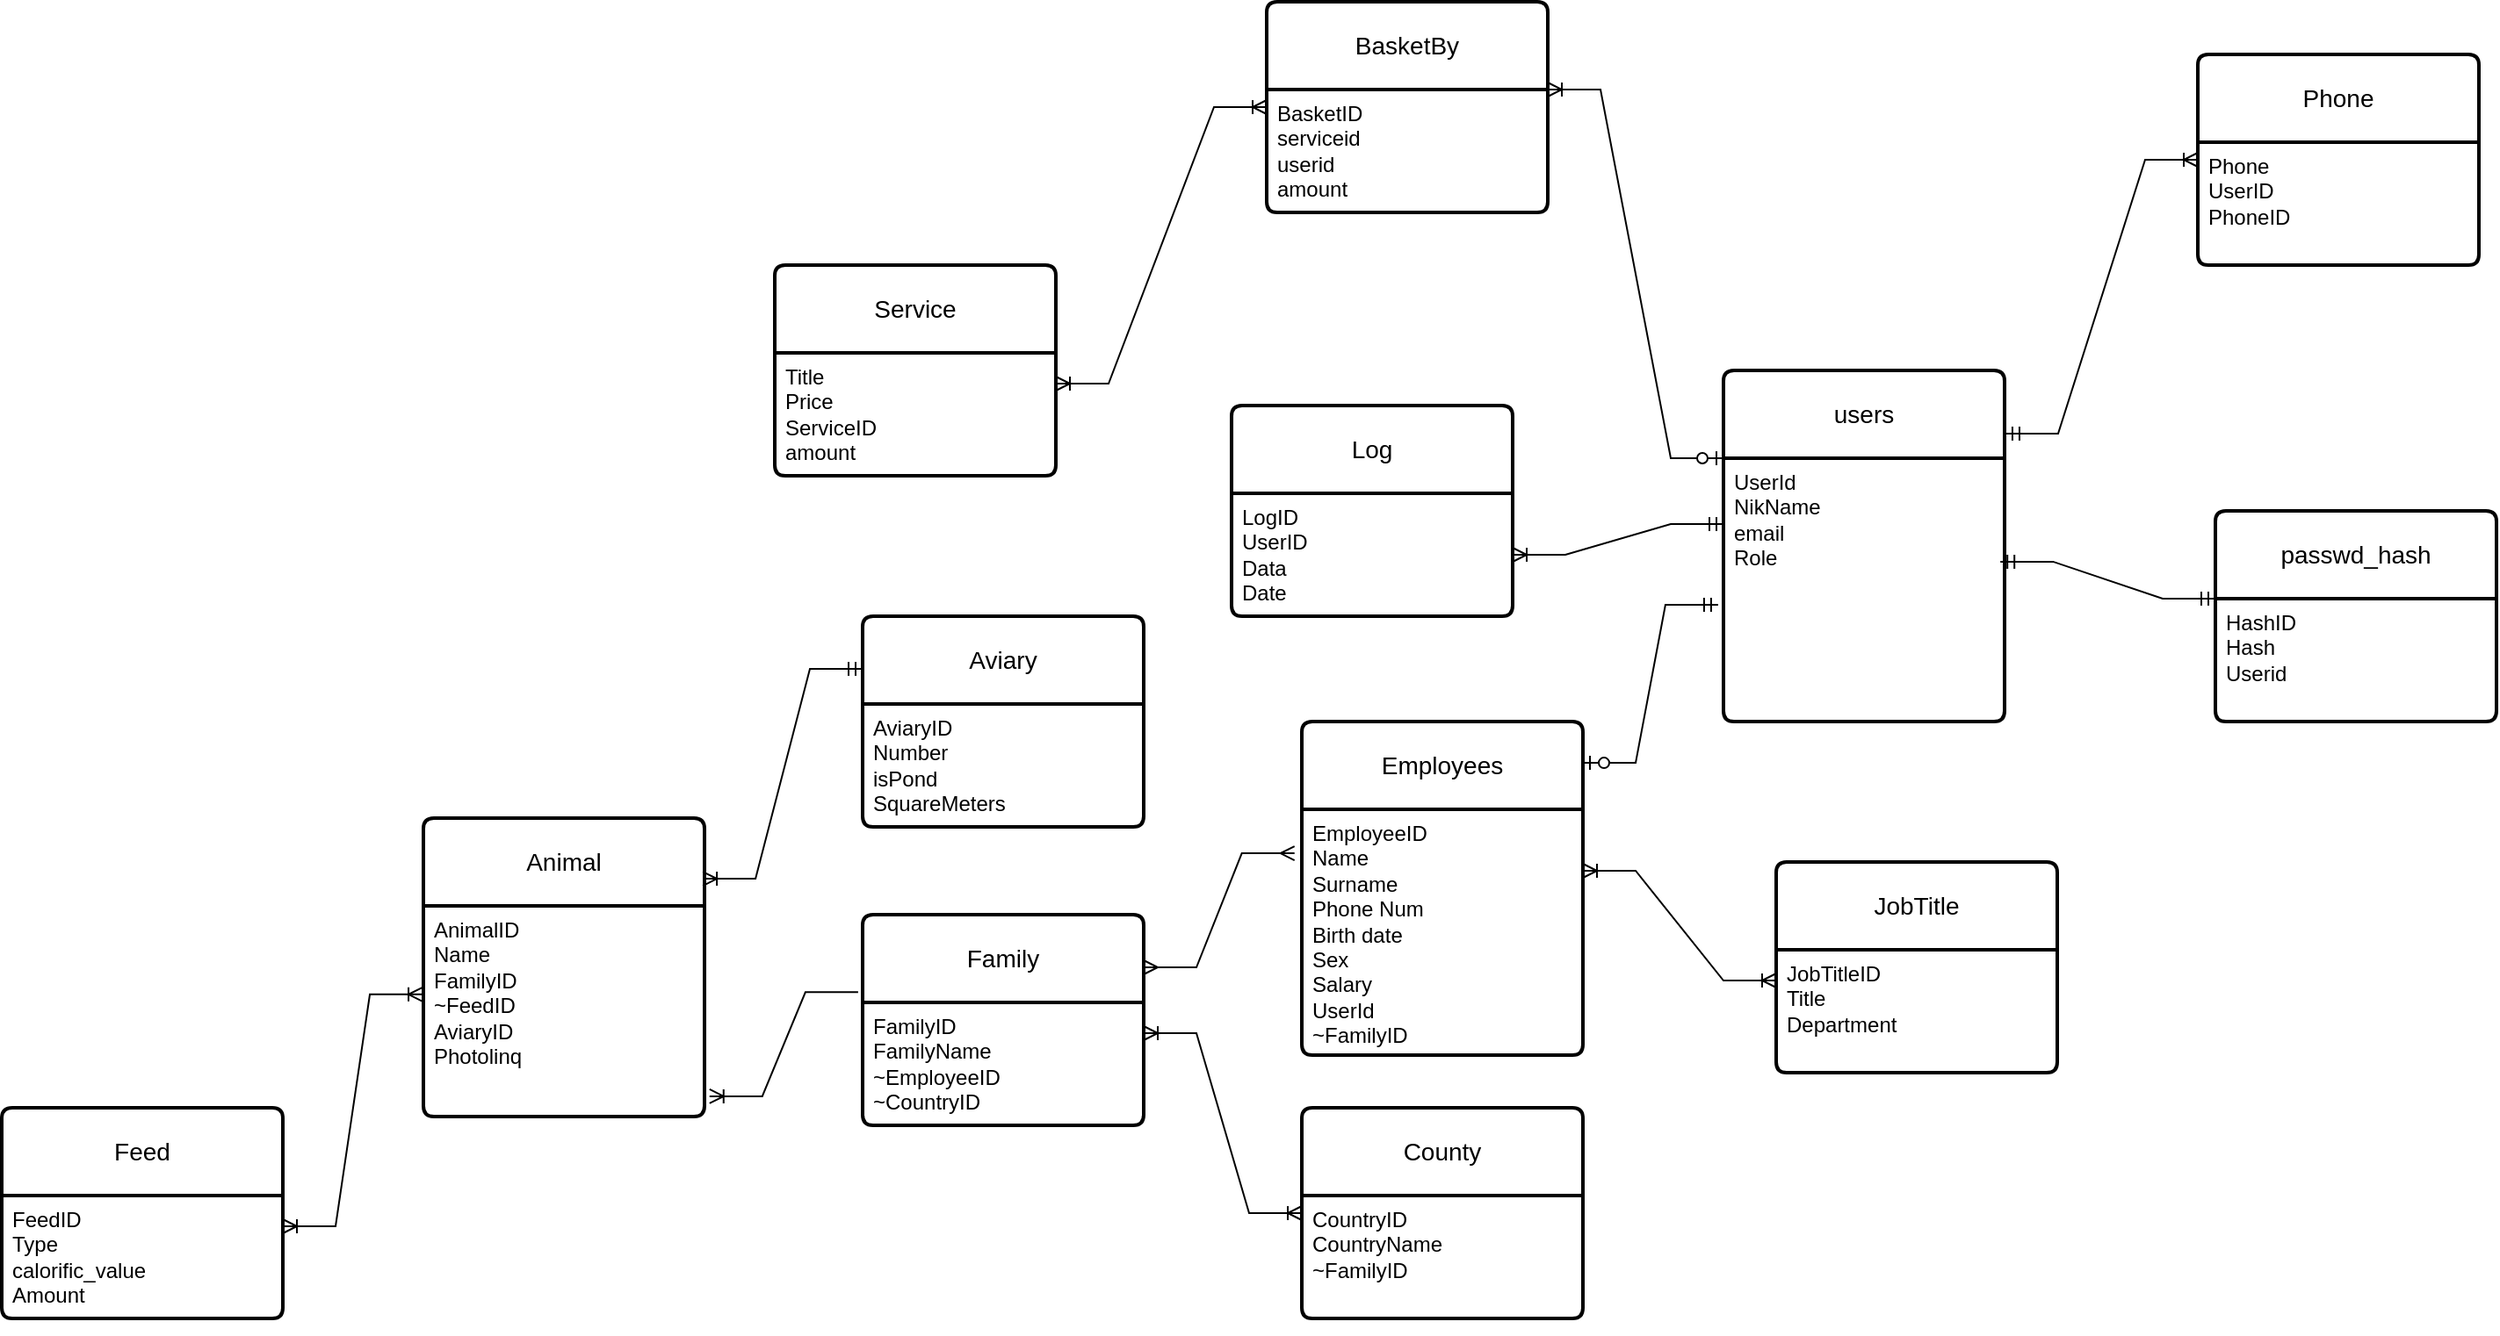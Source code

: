 <mxfile version="24.7.14">
  <diagram name="Page-1" id="cejcpmD-2L77CZ7J_dgc">
    <mxGraphModel dx="2381" dy="969" grid="1" gridSize="10" guides="1" tooltips="1" connect="1" arrows="1" fold="1" page="1" pageScale="1" pageWidth="850" pageHeight="1100" math="0" shadow="0">
      <root>
        <mxCell id="0" />
        <mxCell id="1" parent="0" />
        <mxCell id="49P6IO0RWQ1bCHdIIngb-3" value="Employees" style="swimlane;childLayout=stackLayout;horizontal=1;startSize=50;horizontalStack=0;rounded=1;fontSize=14;fontStyle=0;strokeWidth=2;resizeParent=0;resizeLast=1;shadow=0;dashed=0;align=center;arcSize=4;whiteSpace=wrap;html=1;" parent="1" vertex="1">
          <mxGeometry x="560" y="540" width="160" height="190" as="geometry" />
        </mxCell>
        <mxCell id="49P6IO0RWQ1bCHdIIngb-4" value="&lt;div&gt;EmployeeID&lt;/div&gt;&lt;div&gt;Name&lt;/div&gt;Surname&lt;br&gt;&lt;div&gt;&lt;span style=&quot;background-color: initial;&quot;&gt;Phone Num&lt;/span&gt;&lt;/div&gt;&lt;div&gt;Birth date&lt;/div&gt;&lt;div&gt;Sex&lt;/div&gt;&lt;div&gt;Salary&lt;/div&gt;&lt;div&gt;UserId&lt;/div&gt;&lt;div&gt;~FamilyID&lt;/div&gt;" style="align=left;strokeColor=none;fillColor=none;spacingLeft=4;fontSize=12;verticalAlign=top;resizable=0;rotatable=0;part=1;html=1;" parent="49P6IO0RWQ1bCHdIIngb-3" vertex="1">
          <mxGeometry y="50" width="160" height="140" as="geometry" />
        </mxCell>
        <mxCell id="49P6IO0RWQ1bCHdIIngb-5" value="Animal" style="swimlane;childLayout=stackLayout;horizontal=1;startSize=50;horizontalStack=0;rounded=1;fontSize=14;fontStyle=0;strokeWidth=2;resizeParent=0;resizeLast=1;shadow=0;dashed=0;align=center;arcSize=4;whiteSpace=wrap;html=1;" parent="1" vertex="1">
          <mxGeometry x="60" y="595" width="160" height="170" as="geometry" />
        </mxCell>
        <mxCell id="49P6IO0RWQ1bCHdIIngb-6" value="&lt;div&gt;AnimalID&lt;/div&gt;Name&lt;br&gt;FamilyID&lt;br&gt;&lt;div&gt;~FeedID&lt;/div&gt;&lt;div&gt;AviaryID&lt;/div&gt;&lt;div&gt;Photolinq&lt;/div&gt;" style="align=left;strokeColor=none;fillColor=none;spacingLeft=4;fontSize=12;verticalAlign=top;resizable=0;rotatable=0;part=1;html=1;" parent="49P6IO0RWQ1bCHdIIngb-5" vertex="1">
          <mxGeometry y="50" width="160" height="120" as="geometry" />
        </mxCell>
        <mxCell id="49P6IO0RWQ1bCHdIIngb-7" value="Aviary" style="swimlane;childLayout=stackLayout;horizontal=1;startSize=50;horizontalStack=0;rounded=1;fontSize=14;fontStyle=0;strokeWidth=2;resizeParent=0;resizeLast=1;shadow=0;dashed=0;align=center;arcSize=4;whiteSpace=wrap;html=1;" parent="1" vertex="1">
          <mxGeometry x="310" y="480" width="160" height="120" as="geometry" />
        </mxCell>
        <mxCell id="49P6IO0RWQ1bCHdIIngb-8" value="&lt;div&gt;AviaryID&lt;/div&gt;&lt;div&gt;Number&lt;/div&gt;isPond&lt;br&gt;SquareMeters" style="align=left;strokeColor=none;fillColor=none;spacingLeft=4;fontSize=12;verticalAlign=top;resizable=0;rotatable=0;part=1;html=1;" parent="49P6IO0RWQ1bCHdIIngb-7" vertex="1">
          <mxGeometry y="50" width="160" height="70" as="geometry" />
        </mxCell>
        <mxCell id="49P6IO0RWQ1bCHdIIngb-9" value="County" style="swimlane;childLayout=stackLayout;horizontal=1;startSize=50;horizontalStack=0;rounded=1;fontSize=14;fontStyle=0;strokeWidth=2;resizeParent=0;resizeLast=1;shadow=0;dashed=0;align=center;arcSize=4;whiteSpace=wrap;html=1;" parent="1" vertex="1">
          <mxGeometry x="560" y="760" width="160" height="120" as="geometry" />
        </mxCell>
        <mxCell id="49P6IO0RWQ1bCHdIIngb-10" value="CountryID&lt;div&gt;CountryName&lt;br&gt;&lt;div&gt;~FamilyID&lt;/div&gt;&lt;/div&gt;" style="align=left;strokeColor=none;fillColor=none;spacingLeft=4;fontSize=12;verticalAlign=top;resizable=0;rotatable=0;part=1;html=1;" parent="49P6IO0RWQ1bCHdIIngb-9" vertex="1">
          <mxGeometry y="50" width="160" height="70" as="geometry" />
        </mxCell>
        <mxCell id="49P6IO0RWQ1bCHdIIngb-11" value="Feed" style="swimlane;childLayout=stackLayout;horizontal=1;startSize=50;horizontalStack=0;rounded=1;fontSize=14;fontStyle=0;strokeWidth=2;resizeParent=0;resizeLast=1;shadow=0;dashed=0;align=center;arcSize=4;whiteSpace=wrap;html=1;" parent="1" vertex="1">
          <mxGeometry x="-180" y="760" width="160" height="120" as="geometry" />
        </mxCell>
        <mxCell id="49P6IO0RWQ1bCHdIIngb-12" value="&lt;div&gt;FeedID&lt;br&gt;&lt;/div&gt;Type&lt;br&gt;calorific_value&lt;br&gt;&lt;div&gt;Amount&lt;/div&gt;&lt;div&gt;&lt;br&gt;&lt;/div&gt;" style="align=left;strokeColor=none;fillColor=none;spacingLeft=4;fontSize=12;verticalAlign=top;resizable=0;rotatable=0;part=1;html=1;" parent="49P6IO0RWQ1bCHdIIngb-11" vertex="1">
          <mxGeometry y="50" width="160" height="70" as="geometry" />
        </mxCell>
        <mxCell id="49P6IO0RWQ1bCHdIIngb-13" value="Family" style="swimlane;childLayout=stackLayout;horizontal=1;startSize=50;horizontalStack=0;rounded=1;fontSize=14;fontStyle=0;strokeWidth=2;resizeParent=0;resizeLast=1;shadow=0;dashed=0;align=center;arcSize=4;whiteSpace=wrap;html=1;" parent="1" vertex="1">
          <mxGeometry x="310" y="650" width="160" height="120" as="geometry" />
        </mxCell>
        <mxCell id="49P6IO0RWQ1bCHdIIngb-14" value="&lt;div&gt;&lt;span style=&quot;background-color: initial;&quot;&gt;FamilyID&lt;/span&gt;&lt;/div&gt;&lt;div&gt;&lt;span style=&quot;background-color: initial;&quot;&gt;FamilyName&lt;/span&gt;&lt;br&gt;&lt;/div&gt;&lt;div&gt;~EmployeeID&lt;br&gt;~CountryID&lt;/div&gt;" style="align=left;strokeColor=none;fillColor=none;spacingLeft=4;fontSize=12;verticalAlign=top;resizable=0;rotatable=0;part=1;html=1;" parent="49P6IO0RWQ1bCHdIIngb-13" vertex="1">
          <mxGeometry y="50" width="160" height="70" as="geometry" />
        </mxCell>
        <mxCell id="49P6IO0RWQ1bCHdIIngb-19" value="JobTitle" style="swimlane;childLayout=stackLayout;horizontal=1;startSize=50;horizontalStack=0;rounded=1;fontSize=14;fontStyle=0;strokeWidth=2;resizeParent=0;resizeLast=1;shadow=0;dashed=0;align=center;arcSize=4;whiteSpace=wrap;html=1;" parent="1" vertex="1">
          <mxGeometry x="830" y="620" width="160" height="120" as="geometry" />
        </mxCell>
        <mxCell id="49P6IO0RWQ1bCHdIIngb-20" value="&lt;div&gt;JobTitleID&lt;br&gt;&lt;/div&gt;Title&lt;div&gt;Department&lt;br&gt;&lt;br&gt;&lt;/div&gt;" style="align=left;strokeColor=none;fillColor=none;spacingLeft=4;fontSize=12;verticalAlign=top;resizable=0;rotatable=0;part=1;html=1;" parent="49P6IO0RWQ1bCHdIIngb-19" vertex="1">
          <mxGeometry y="50" width="160" height="70" as="geometry" />
        </mxCell>
        <mxCell id="49P6IO0RWQ1bCHdIIngb-21" value="Service" style="swimlane;childLayout=stackLayout;horizontal=1;startSize=50;horizontalStack=0;rounded=1;fontSize=14;fontStyle=0;strokeWidth=2;resizeParent=0;resizeLast=1;shadow=0;dashed=0;align=center;arcSize=4;whiteSpace=wrap;html=1;" parent="1" vertex="1">
          <mxGeometry x="260" y="280" width="160" height="120" as="geometry" />
        </mxCell>
        <mxCell id="49P6IO0RWQ1bCHdIIngb-22" value="Title&lt;br&gt;Price&lt;br&gt;&lt;div&gt;ServiceID&lt;/div&gt;&lt;div&gt;amount&lt;/div&gt;" style="align=left;strokeColor=none;fillColor=none;spacingLeft=4;fontSize=12;verticalAlign=top;resizable=0;rotatable=0;part=1;html=1;" parent="49P6IO0RWQ1bCHdIIngb-21" vertex="1">
          <mxGeometry y="50" width="160" height="70" as="geometry" />
        </mxCell>
        <mxCell id="49P6IO0RWQ1bCHdIIngb-23" value="BasketBy" style="swimlane;childLayout=stackLayout;horizontal=1;startSize=50;horizontalStack=0;rounded=1;fontSize=14;fontStyle=0;strokeWidth=2;resizeParent=0;resizeLast=1;shadow=0;dashed=0;align=center;arcSize=4;whiteSpace=wrap;html=1;" parent="1" vertex="1">
          <mxGeometry x="540" y="130" width="160" height="120" as="geometry" />
        </mxCell>
        <mxCell id="49P6IO0RWQ1bCHdIIngb-24" value="&lt;div&gt;BasketID&lt;/div&gt;serviceid&lt;br&gt;userid&lt;br&gt;amount" style="align=left;strokeColor=none;fillColor=none;spacingLeft=4;fontSize=12;verticalAlign=top;resizable=0;rotatable=0;part=1;html=1;" parent="49P6IO0RWQ1bCHdIIngb-23" vertex="1">
          <mxGeometry y="50" width="160" height="70" as="geometry" />
        </mxCell>
        <mxCell id="49P6IO0RWQ1bCHdIIngb-35" value="" style="edgeStyle=entityRelationEdgeStyle;fontSize=12;html=1;endArrow=ERoneToMany;rounded=0;exitX=-0.016;exitY=0.368;exitDx=0;exitDy=0;exitPerimeter=0;entryX=1.018;entryY=0.904;entryDx=0;entryDy=0;entryPerimeter=0;" parent="1" source="49P6IO0RWQ1bCHdIIngb-13" target="49P6IO0RWQ1bCHdIIngb-6" edge="1">
          <mxGeometry width="100" height="100" relative="1" as="geometry">
            <mxPoint x="130" y="1020" as="sourcePoint" />
            <mxPoint x="230" y="920" as="targetPoint" />
          </mxGeometry>
        </mxCell>
        <mxCell id="49P6IO0RWQ1bCHdIIngb-36" value="" style="edgeStyle=entityRelationEdgeStyle;fontSize=12;html=1;endArrow=ERmany;startArrow=ERmany;rounded=0;exitX=1;exitY=0.25;exitDx=0;exitDy=0;entryX=-0.026;entryY=0.179;entryDx=0;entryDy=0;entryPerimeter=0;" parent="1" source="49P6IO0RWQ1bCHdIIngb-13" target="49P6IO0RWQ1bCHdIIngb-4" edge="1">
          <mxGeometry width="100" height="100" relative="1" as="geometry">
            <mxPoint x="630" y="1020" as="sourcePoint" />
            <mxPoint x="730" y="920" as="targetPoint" />
          </mxGeometry>
        </mxCell>
        <mxCell id="vKVaL2DnMV1nz-EGHIRk-3" value="users" style="swimlane;childLayout=stackLayout;horizontal=1;startSize=50;horizontalStack=0;rounded=1;fontSize=14;fontStyle=0;strokeWidth=2;resizeParent=0;resizeLast=1;shadow=0;dashed=0;align=center;arcSize=4;whiteSpace=wrap;html=1;" parent="1" vertex="1">
          <mxGeometry x="800" y="340" width="160" height="200" as="geometry" />
        </mxCell>
        <mxCell id="vKVaL2DnMV1nz-EGHIRk-4" value="UserId&lt;br&gt;NikName&lt;div&gt;email&lt;br&gt;Role&lt;/div&gt;" style="align=left;strokeColor=none;fillColor=none;spacingLeft=4;fontSize=12;verticalAlign=top;resizable=0;rotatable=0;part=1;html=1;" parent="vKVaL2DnMV1nz-EGHIRk-3" vertex="1">
          <mxGeometry y="50" width="160" height="150" as="geometry" />
        </mxCell>
        <mxCell id="KrvEKSWYPK_Qh1LfVEug-5" value="passwd_hash" style="swimlane;childLayout=stackLayout;horizontal=1;startSize=50;horizontalStack=0;rounded=1;fontSize=14;fontStyle=0;strokeWidth=2;resizeParent=0;resizeLast=1;shadow=0;dashed=0;align=center;arcSize=4;whiteSpace=wrap;html=1;" vertex="1" parent="1">
          <mxGeometry x="1080" y="420" width="160" height="120" as="geometry" />
        </mxCell>
        <mxCell id="KrvEKSWYPK_Qh1LfVEug-6" value="&lt;div&gt;HashID&lt;br&gt;&lt;/div&gt;Hash&amp;nbsp;&lt;br&gt;Userid&lt;div&gt;&lt;br/&gt;&lt;/div&gt;" style="align=left;strokeColor=none;fillColor=none;spacingLeft=4;fontSize=12;verticalAlign=top;resizable=0;rotatable=0;part=1;html=1;" vertex="1" parent="KrvEKSWYPK_Qh1LfVEug-5">
          <mxGeometry y="50" width="160" height="70" as="geometry" />
        </mxCell>
        <mxCell id="KrvEKSWYPK_Qh1LfVEug-14" value="" style="edgeStyle=entityRelationEdgeStyle;fontSize=12;html=1;endArrow=ERmandOne;startArrow=ERmandOne;rounded=0;entryX=0;entryY=0;entryDx=0;entryDy=0;exitX=0.985;exitY=0.393;exitDx=0;exitDy=0;exitPerimeter=0;" edge="1" parent="1" source="vKVaL2DnMV1nz-EGHIRk-4" target="KrvEKSWYPK_Qh1LfVEug-6">
          <mxGeometry width="100" height="100" relative="1" as="geometry">
            <mxPoint x="940" y="449.4" as="sourcePoint" />
            <mxPoint x="1088.56" y="447.5" as="targetPoint" />
          </mxGeometry>
        </mxCell>
        <mxCell id="KrvEKSWYPK_Qh1LfVEug-16" value="" style="edgeStyle=entityRelationEdgeStyle;fontSize=12;html=1;endArrow=ERoneToMany;startArrow=ERzeroToOne;rounded=0;entryX=1;entryY=0;entryDx=0;entryDy=0;exitX=0;exitY=0;exitDx=0;exitDy=0;" edge="1" parent="1" source="vKVaL2DnMV1nz-EGHIRk-4" target="49P6IO0RWQ1bCHdIIngb-24">
          <mxGeometry width="100" height="100" relative="1" as="geometry">
            <mxPoint x="600" y="420" as="sourcePoint" />
            <mxPoint x="700" y="320" as="targetPoint" />
          </mxGeometry>
        </mxCell>
        <mxCell id="KrvEKSWYPK_Qh1LfVEug-19" value="" style="edgeStyle=entityRelationEdgeStyle;fontSize=12;html=1;endArrow=ERzeroToOne;startArrow=ERmandOne;rounded=0;entryX=1;entryY=0.124;entryDx=0;entryDy=0;exitX=-0.019;exitY=0.557;exitDx=0;exitDy=0;exitPerimeter=0;entryPerimeter=0;" edge="1" parent="1" source="vKVaL2DnMV1nz-EGHIRk-4" target="49P6IO0RWQ1bCHdIIngb-3">
          <mxGeometry width="100" height="100" relative="1" as="geometry">
            <mxPoint x="770" y="700" as="sourcePoint" />
            <mxPoint x="870" y="600" as="targetPoint" />
            <Array as="points">
              <mxPoint x="780" y="760" />
              <mxPoint x="760" y="630" />
            </Array>
          </mxGeometry>
        </mxCell>
        <mxCell id="KrvEKSWYPK_Qh1LfVEug-20" value="Phone" style="swimlane;childLayout=stackLayout;horizontal=1;startSize=50;horizontalStack=0;rounded=1;fontSize=14;fontStyle=0;strokeWidth=2;resizeParent=0;resizeLast=1;shadow=0;dashed=0;align=center;arcSize=4;whiteSpace=wrap;html=1;" vertex="1" parent="1">
          <mxGeometry x="1070" y="160" width="160" height="120" as="geometry" />
        </mxCell>
        <mxCell id="KrvEKSWYPK_Qh1LfVEug-21" value="Phone&lt;br&gt;UserID&lt;br&gt;PhoneID" style="align=left;strokeColor=none;fillColor=none;spacingLeft=4;fontSize=12;verticalAlign=top;resizable=0;rotatable=0;part=1;html=1;" vertex="1" parent="KrvEKSWYPK_Qh1LfVEug-20">
          <mxGeometry y="50" width="160" height="70" as="geometry" />
        </mxCell>
        <mxCell id="KrvEKSWYPK_Qh1LfVEug-22" value="" style="edgeStyle=entityRelationEdgeStyle;fontSize=12;html=1;endArrow=ERoneToMany;startArrow=ERmandOne;rounded=0;exitX=1.003;exitY=0.18;exitDx=0;exitDy=0;exitPerimeter=0;entryX=0;entryY=0.5;entryDx=0;entryDy=0;" edge="1" parent="1" source="vKVaL2DnMV1nz-EGHIRk-3" target="KrvEKSWYPK_Qh1LfVEug-20">
          <mxGeometry width="100" height="100" relative="1" as="geometry">
            <mxPoint x="840" y="270" as="sourcePoint" />
            <mxPoint x="1020" y="180" as="targetPoint" />
          </mxGeometry>
        </mxCell>
        <mxCell id="KrvEKSWYPK_Qh1LfVEug-23" value="" style="edgeStyle=entityRelationEdgeStyle;fontSize=12;html=1;endArrow=ERoneToMany;startArrow=ERoneToMany;rounded=0;entryX=0;entryY=0.5;entryDx=0;entryDy=0;exitX=1;exitY=0.25;exitDx=0;exitDy=0;" edge="1" parent="1" source="49P6IO0RWQ1bCHdIIngb-14" target="49P6IO0RWQ1bCHdIIngb-9">
          <mxGeometry width="100" height="100" relative="1" as="geometry">
            <mxPoint x="400" y="1100" as="sourcePoint" />
            <mxPoint x="500" y="1000" as="targetPoint" />
          </mxGeometry>
        </mxCell>
        <mxCell id="KrvEKSWYPK_Qh1LfVEug-26" value="" style="edgeStyle=entityRelationEdgeStyle;fontSize=12;html=1;endArrow=ERoneToMany;startArrow=ERoneToMany;rounded=0;entryX=-0.003;entryY=0.42;entryDx=0;entryDy=0;entryPerimeter=0;exitX=1;exitY=0.25;exitDx=0;exitDy=0;" edge="1" parent="1" source="49P6IO0RWQ1bCHdIIngb-12" target="49P6IO0RWQ1bCHdIIngb-6">
          <mxGeometry width="100" height="100" relative="1" as="geometry">
            <mxPoint x="-110" y="1070" as="sourcePoint" />
            <mxPoint x="-10" y="970" as="targetPoint" />
          </mxGeometry>
        </mxCell>
        <mxCell id="KrvEKSWYPK_Qh1LfVEug-27" value="" style="edgeStyle=entityRelationEdgeStyle;fontSize=12;html=1;endArrow=ERoneToMany;startArrow=ERmandOne;rounded=0;exitX=0;exitY=0.25;exitDx=0;exitDy=0;entryX=0.994;entryY=0.203;entryDx=0;entryDy=0;entryPerimeter=0;" edge="1" parent="1" source="49P6IO0RWQ1bCHdIIngb-7" target="49P6IO0RWQ1bCHdIIngb-5">
          <mxGeometry width="100" height="100" relative="1" as="geometry">
            <mxPoint x="40" y="700" as="sourcePoint" />
            <mxPoint x="140" y="600" as="targetPoint" />
          </mxGeometry>
        </mxCell>
        <mxCell id="KrvEKSWYPK_Qh1LfVEug-28" value="" style="edgeStyle=entityRelationEdgeStyle;fontSize=12;html=1;endArrow=ERoneToMany;startArrow=ERoneToMany;rounded=0;entryX=0;entryY=0.5;entryDx=0;entryDy=0;exitX=1;exitY=0.25;exitDx=0;exitDy=0;" edge="1" parent="1" source="49P6IO0RWQ1bCHdIIngb-22" target="49P6IO0RWQ1bCHdIIngb-23">
          <mxGeometry width="100" height="100" relative="1" as="geometry">
            <mxPoint x="440" y="380" as="sourcePoint" />
            <mxPoint x="560" y="462" as="targetPoint" />
            <Array as="points">
              <mxPoint x="480" y="312" />
              <mxPoint x="450" y="52" />
              <mxPoint x="550" y="282" />
            </Array>
          </mxGeometry>
        </mxCell>
        <mxCell id="KrvEKSWYPK_Qh1LfVEug-29" value="" style="edgeStyle=entityRelationEdgeStyle;fontSize=12;html=1;endArrow=ERoneToMany;startArrow=ERoneToMany;rounded=0;entryX=0;entryY=0.25;entryDx=0;entryDy=0;exitX=1;exitY=0.25;exitDx=0;exitDy=0;" edge="1" parent="1" source="49P6IO0RWQ1bCHdIIngb-4" target="49P6IO0RWQ1bCHdIIngb-20">
          <mxGeometry width="100" height="100" relative="1" as="geometry">
            <mxPoint x="720" y="748" as="sourcePoint" />
            <mxPoint x="840" y="830" as="targetPoint" />
          </mxGeometry>
        </mxCell>
        <mxCell id="KrvEKSWYPK_Qh1LfVEug-30" value="Log" style="swimlane;childLayout=stackLayout;horizontal=1;startSize=50;horizontalStack=0;rounded=1;fontSize=14;fontStyle=0;strokeWidth=2;resizeParent=0;resizeLast=1;shadow=0;dashed=0;align=center;arcSize=4;whiteSpace=wrap;html=1;" vertex="1" parent="1">
          <mxGeometry x="520" y="360" width="160" height="120" as="geometry" />
        </mxCell>
        <mxCell id="KrvEKSWYPK_Qh1LfVEug-31" value="LogID&lt;div&gt;UserID&lt;/div&gt;&lt;div&gt;Data&lt;/div&gt;&lt;div&gt;Date&lt;/div&gt;" style="align=left;strokeColor=none;fillColor=none;spacingLeft=4;fontSize=12;verticalAlign=top;resizable=0;rotatable=0;part=1;html=1;" vertex="1" parent="KrvEKSWYPK_Qh1LfVEug-30">
          <mxGeometry y="50" width="160" height="70" as="geometry" />
        </mxCell>
        <mxCell id="KrvEKSWYPK_Qh1LfVEug-33" value="" style="edgeStyle=entityRelationEdgeStyle;fontSize=12;html=1;endArrow=ERoneToMany;startArrow=ERmandOne;rounded=0;exitX=0;exitY=0.25;exitDx=0;exitDy=0;entryX=1;entryY=0.5;entryDx=0;entryDy=0;" edge="1" parent="1" source="vKVaL2DnMV1nz-EGHIRk-4" target="KrvEKSWYPK_Qh1LfVEug-31">
          <mxGeometry width="100" height="100" relative="1" as="geometry">
            <mxPoint x="370" y="590" as="sourcePoint" />
            <mxPoint x="470" y="490" as="targetPoint" />
          </mxGeometry>
        </mxCell>
      </root>
    </mxGraphModel>
  </diagram>
</mxfile>
